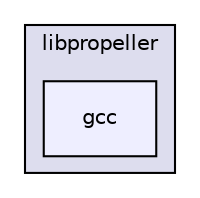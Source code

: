 digraph "gcc" {
  compound=true
  node [ fontsize="10", fontname="Helvetica"];
  edge [ labelfontsize="10", labelfontname="Helvetica"];
  subgraph clusterdir_34d10b20358c807fff993149200b6a31 {
    graph [ bgcolor="#ddddee", pencolor="black", label="libpropeller" fontname="Helvetica", fontsize="10", URL="dir_34d10b20358c807fff993149200b6a31.html"]
  dir_07ed47852d49877f9b0eac6afb0e9694 [shape=box, label="gcc", style="filled", fillcolor="#eeeeff", pencolor="black", URL="dir_07ed47852d49877f9b0eac6afb0e9694.html"];
  }
}
